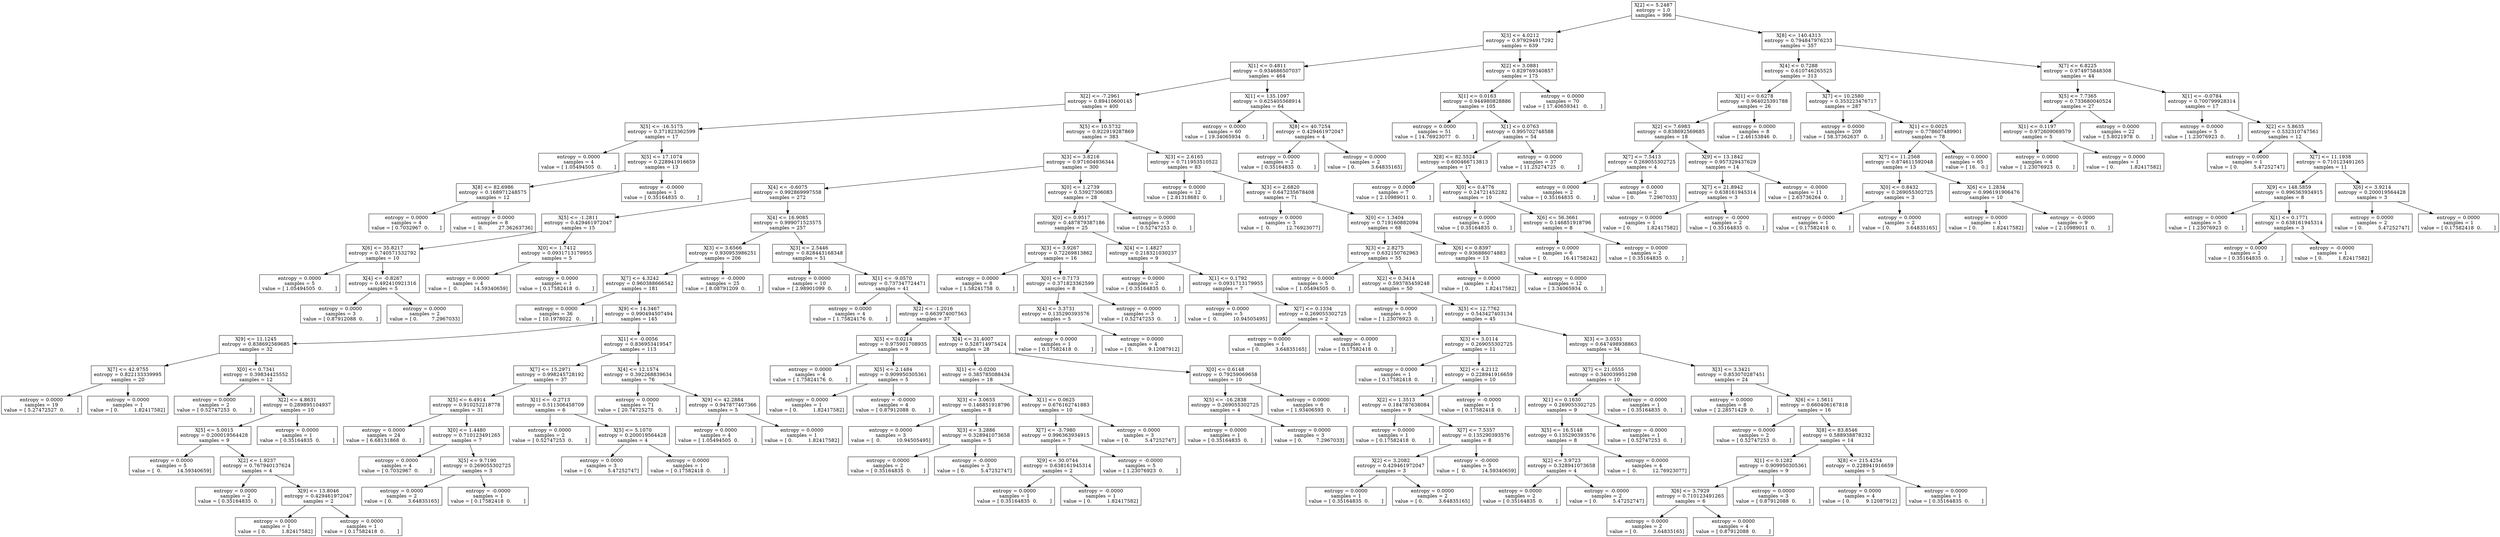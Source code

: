 digraph Tree {
0 [label="X[2] <= 5.2487\nentropy = 1.0\nsamples = 996", shape="box"] ;
1 [label="X[3] <= 4.0212\nentropy = 0.979294917292\nsamples = 639", shape="box"] ;
0 -> 1 ;
2 [label="X[1] <= 0.4811\nentropy = 0.934686507037\nsamples = 464", shape="box"] ;
1 -> 2 ;
3 [label="X[2] <= -7.2961\nentropy = 0.89410600145\nsamples = 400", shape="box"] ;
2 -> 3 ;
4 [label="X[5] <= -16.5175\nentropy = 0.371823362599\nsamples = 17", shape="box"] ;
3 -> 4 ;
5 [label="entropy = 0.0000\nsamples = 4\nvalue = [ 1.05494505  0.        ]", shape="box"] ;
4 -> 5 ;
6 [label="X[5] <= 17.1074\nentropy = 0.228941916659\nsamples = 13", shape="box"] ;
4 -> 6 ;
7 [label="X[8] <= 82.6986\nentropy = 0.168971248575\nsamples = 12", shape="box"] ;
6 -> 7 ;
8 [label="entropy = 0.0000\nsamples = 4\nvalue = [ 0.7032967  0.       ]", shape="box"] ;
7 -> 8 ;
9 [label="entropy = 0.0000\nsamples = 8\nvalue = [  0.          27.36263736]", shape="box"] ;
7 -> 9 ;
10 [label="entropy = -0.0000\nsamples = 1\nvalue = [ 0.35164835  0.        ]", shape="box"] ;
6 -> 10 ;
11 [label="X[5] <= 10.5732\nentropy = 0.922919287869\nsamples = 383", shape="box"] ;
3 -> 11 ;
12 [label="X[3] <= 3.8216\nentropy = 0.971604936344\nsamples = 300", shape="box"] ;
11 -> 12 ;
13 [label="X[4] <= -0.6075\nentropy = 0.992869997558\nsamples = 272", shape="box"] ;
12 -> 13 ;
14 [label="X[5] <= -1.2811\nentropy = 0.429461972047\nsamples = 15", shape="box"] ;
13 -> 14 ;
15 [label="X[6] <= 35.8217\nentropy = 0.740571532792\nsamples = 10", shape="box"] ;
14 -> 15 ;
16 [label="entropy = 0.0000\nsamples = 5\nvalue = [ 1.05494505  0.        ]", shape="box"] ;
15 -> 16 ;
17 [label="X[4] <= -0.8267\nentropy = 0.492410921316\nsamples = 5", shape="box"] ;
15 -> 17 ;
18 [label="entropy = 0.0000\nsamples = 3\nvalue = [ 0.87912088  0.        ]", shape="box"] ;
17 -> 18 ;
19 [label="entropy = 0.0000\nsamples = 2\nvalue = [ 0.         7.2967033]", shape="box"] ;
17 -> 19 ;
20 [label="X[0] <= 1.7412\nentropy = 0.0931713179955\nsamples = 5", shape="box"] ;
14 -> 20 ;
21 [label="entropy = 0.0000\nsamples = 4\nvalue = [  0.          14.59340659]", shape="box"] ;
20 -> 21 ;
22 [label="entropy = 0.0000\nsamples = 1\nvalue = [ 0.17582418  0.        ]", shape="box"] ;
20 -> 22 ;
23 [label="X[4] <= 16.9085\nentropy = 0.999071523575\nsamples = 257", shape="box"] ;
13 -> 23 ;
24 [label="X[3] <= 3.6566\nentropy = 0.930953986251\nsamples = 206", shape="box"] ;
23 -> 24 ;
25 [label="X[7] <= 4.3242\nentropy = 0.960388666542\nsamples = 181", shape="box"] ;
24 -> 25 ;
26 [label="entropy = 0.0000\nsamples = 36\nvalue = [ 10.1978022   0.       ]", shape="box"] ;
25 -> 26 ;
27 [label="X[9] <= 14.3467\nentropy = 0.990494507494\nsamples = 145", shape="box"] ;
25 -> 27 ;
28 [label="X[9] <= 11.1245\nentropy = 0.838692569685\nsamples = 32", shape="box"] ;
27 -> 28 ;
29 [label="X[7] <= 42.9755\nentropy = 0.822133339995\nsamples = 20", shape="box"] ;
28 -> 29 ;
30 [label="entropy = 0.0000\nsamples = 19\nvalue = [ 5.27472527  0.        ]", shape="box"] ;
29 -> 30 ;
31 [label="entropy = 0.0000\nsamples = 1\nvalue = [ 0.          1.82417582]", shape="box"] ;
29 -> 31 ;
32 [label="X[0] <= 0.7341\nentropy = 0.39834425552\nsamples = 12", shape="box"] ;
28 -> 32 ;
33 [label="entropy = 0.0000\nsamples = 2\nvalue = [ 0.52747253  0.        ]", shape="box"] ;
32 -> 33 ;
34 [label="X[2] <= 4.8631\nentropy = 0.289895104937\nsamples = 10", shape="box"] ;
32 -> 34 ;
35 [label="X[5] <= 5.0015\nentropy = 0.200019564428\nsamples = 9", shape="box"] ;
34 -> 35 ;
36 [label="entropy = 0.0000\nsamples = 5\nvalue = [  0.          14.59340659]", shape="box"] ;
35 -> 36 ;
37 [label="X[2] <= 1.9237\nentropy = 0.767940137624\nsamples = 4", shape="box"] ;
35 -> 37 ;
38 [label="entropy = 0.0000\nsamples = 2\nvalue = [ 0.35164835  0.        ]", shape="box"] ;
37 -> 38 ;
39 [label="X[9] <= 13.8046\nentropy = 0.429461972047\nsamples = 2", shape="box"] ;
37 -> 39 ;
40 [label="entropy = 0.0000\nsamples = 1\nvalue = [ 0.          1.82417582]", shape="box"] ;
39 -> 40 ;
41 [label="entropy = 0.0000\nsamples = 1\nvalue = [ 0.17582418  0.        ]", shape="box"] ;
39 -> 41 ;
42 [label="entropy = 0.0000\nsamples = 1\nvalue = [ 0.35164835  0.        ]", shape="box"] ;
34 -> 42 ;
43 [label="X[1] <= -0.0056\nentropy = 0.836953419547\nsamples = 113", shape="box"] ;
27 -> 43 ;
44 [label="X[7] <= 15.2971\nentropy = 0.998245728192\nsamples = 37", shape="box"] ;
43 -> 44 ;
45 [label="X[5] <= 6.4914\nentropy = 0.910252218778\nsamples = 31", shape="box"] ;
44 -> 45 ;
46 [label="entropy = 0.0000\nsamples = 24\nvalue = [ 6.68131868  0.        ]", shape="box"] ;
45 -> 46 ;
47 [label="X[0] <= 1.4480\nentropy = 0.710123491265\nsamples = 7", shape="box"] ;
45 -> 47 ;
48 [label="entropy = 0.0000\nsamples = 4\nvalue = [ 0.7032967  0.       ]", shape="box"] ;
47 -> 48 ;
49 [label="X[5] <= 9.7190\nentropy = 0.269055302725\nsamples = 3", shape="box"] ;
47 -> 49 ;
50 [label="entropy = 0.0000\nsamples = 2\nvalue = [ 0.          3.64835165]", shape="box"] ;
49 -> 50 ;
51 [label="entropy = -0.0000\nsamples = 1\nvalue = [ 0.17582418  0.        ]", shape="box"] ;
49 -> 51 ;
52 [label="X[1] <= -0.2713\nentropy = 0.511506458709\nsamples = 6", shape="box"] ;
44 -> 52 ;
53 [label="entropy = 0.0000\nsamples = 2\nvalue = [ 0.52747253  0.        ]", shape="box"] ;
52 -> 53 ;
54 [label="X[5] <= 5.1070\nentropy = 0.200019564428\nsamples = 4", shape="box"] ;
52 -> 54 ;
55 [label="entropy = 0.0000\nsamples = 3\nvalue = [ 0.          5.47252747]", shape="box"] ;
54 -> 55 ;
56 [label="entropy = 0.0000\nsamples = 1\nvalue = [ 0.17582418  0.        ]", shape="box"] ;
54 -> 56 ;
57 [label="X[4] <= 12.1574\nentropy = 0.392268839634\nsamples = 76", shape="box"] ;
43 -> 57 ;
58 [label="entropy = 0.0000\nsamples = 71\nvalue = [ 20.74725275   0.        ]", shape="box"] ;
57 -> 58 ;
59 [label="X[9] <= 42.2884\nentropy = 0.947877407366\nsamples = 5", shape="box"] ;
57 -> 59 ;
60 [label="entropy = 0.0000\nsamples = 4\nvalue = [ 1.05494505  0.        ]", shape="box"] ;
59 -> 60 ;
61 [label="entropy = 0.0000\nsamples = 1\nvalue = [ 0.          1.82417582]", shape="box"] ;
59 -> 61 ;
62 [label="entropy = -0.0000\nsamples = 25\nvalue = [ 8.08791209  0.        ]", shape="box"] ;
24 -> 62 ;
63 [label="X[3] <= 2.5446\nentropy = 0.828443168348\nsamples = 51", shape="box"] ;
23 -> 63 ;
64 [label="entropy = 0.0000\nsamples = 10\nvalue = [ 2.98901099  0.        ]", shape="box"] ;
63 -> 64 ;
65 [label="X[1] <= -9.0570\nentropy = 0.737347724471\nsamples = 41", shape="box"] ;
63 -> 65 ;
66 [label="entropy = 0.0000\nsamples = 4\nvalue = [ 1.75824176  0.        ]", shape="box"] ;
65 -> 66 ;
67 [label="X[2] <= -1.2016\nentropy = 0.663974007563\nsamples = 37", shape="box"] ;
65 -> 67 ;
68 [label="X[5] <= 0.0214\nentropy = 0.975901708935\nsamples = 9", shape="box"] ;
67 -> 68 ;
69 [label="entropy = 0.0000\nsamples = 4\nvalue = [ 1.75824176  0.        ]", shape="box"] ;
68 -> 69 ;
70 [label="X[5] <= 2.1484\nentropy = 0.909950305361\nsamples = 5", shape="box"] ;
68 -> 70 ;
71 [label="entropy = 0.0000\nsamples = 1\nvalue = [ 0.          1.82417582]", shape="box"] ;
70 -> 71 ;
72 [label="entropy = -0.0000\nsamples = 4\nvalue = [ 0.87912088  0.        ]", shape="box"] ;
70 -> 72 ;
73 [label="X[4] <= 31.4007\nentropy = 0.528714975424\nsamples = 28", shape="box"] ;
67 -> 73 ;
74 [label="X[1] <= -0.0200\nentropy = 0.385785088434\nsamples = 18", shape="box"] ;
73 -> 74 ;
75 [label="X[3] <= 3.0655\nentropy = 0.146851918796\nsamples = 8", shape="box"] ;
74 -> 75 ;
76 [label="entropy = 0.0000\nsamples = 3\nvalue = [  0.          10.94505495]", shape="box"] ;
75 -> 76 ;
77 [label="X[3] <= 3.2886\nentropy = 0.328941073658\nsamples = 5", shape="box"] ;
75 -> 77 ;
78 [label="entropy = 0.0000\nsamples = 2\nvalue = [ 0.35164835  0.        ]", shape="box"] ;
77 -> 78 ;
79 [label="entropy = -0.0000\nsamples = 3\nvalue = [ 0.          5.47252747]", shape="box"] ;
77 -> 79 ;
80 [label="X[1] <= 0.0625\nentropy = 0.676162741883\nsamples = 10", shape="box"] ;
74 -> 80 ;
81 [label="X[7] <= -3.7980\nentropy = 0.996363934915\nsamples = 7", shape="box"] ;
80 -> 81 ;
82 [label="X[9] <= 30.0744\nentropy = 0.638161945314\nsamples = 2", shape="box"] ;
81 -> 82 ;
83 [label="entropy = 0.0000\nsamples = 1\nvalue = [ 0.35164835  0.        ]", shape="box"] ;
82 -> 83 ;
84 [label="entropy = -0.0000\nsamples = 1\nvalue = [ 0.          1.82417582]", shape="box"] ;
82 -> 84 ;
85 [label="entropy = -0.0000\nsamples = 5\nvalue = [ 1.23076923  0.        ]", shape="box"] ;
81 -> 85 ;
86 [label="entropy = 0.0000\nsamples = 3\nvalue = [ 0.          5.47252747]", shape="box"] ;
80 -> 86 ;
87 [label="X[0] <= 0.6148\nentropy = 0.79259069658\nsamples = 10", shape="box"] ;
73 -> 87 ;
88 [label="X[5] <= -16.2838\nentropy = 0.269055302725\nsamples = 4", shape="box"] ;
87 -> 88 ;
89 [label="entropy = 0.0000\nsamples = 1\nvalue = [ 0.35164835  0.        ]", shape="box"] ;
88 -> 89 ;
90 [label="entropy = 0.0000\nsamples = 3\nvalue = [ 0.         7.2967033]", shape="box"] ;
88 -> 90 ;
91 [label="entropy = 0.0000\nsamples = 6\nvalue = [ 1.93406593  0.        ]", shape="box"] ;
87 -> 91 ;
92 [label="X[0] <= 1.2739\nentropy = 0.53927306083\nsamples = 28", shape="box"] ;
12 -> 92 ;
93 [label="X[0] <= 0.9517\nentropy = 0.487879387186\nsamples = 25", shape="box"] ;
92 -> 93 ;
94 [label="X[3] <= 3.9267\nentropy = 0.72269813862\nsamples = 16", shape="box"] ;
93 -> 94 ;
95 [label="entropy = 0.0000\nsamples = 8\nvalue = [ 1.58241758  0.        ]", shape="box"] ;
94 -> 95 ;
96 [label="X[0] <= 0.7173\nentropy = 0.371823362599\nsamples = 8", shape="box"] ;
94 -> 96 ;
97 [label="X[4] <= 3.3731\nentropy = 0.135290393576\nsamples = 5", shape="box"] ;
96 -> 97 ;
98 [label="entropy = 0.0000\nsamples = 1\nvalue = [ 0.17582418  0.        ]", shape="box"] ;
97 -> 98 ;
99 [label="entropy = 0.0000\nsamples = 4\nvalue = [ 0.          9.12087912]", shape="box"] ;
97 -> 99 ;
100 [label="entropy = -0.0000\nsamples = 3\nvalue = [ 0.52747253  0.        ]", shape="box"] ;
96 -> 100 ;
101 [label="X[4] <= 1.4827\nentropy = 0.218321030237\nsamples = 9", shape="box"] ;
93 -> 101 ;
102 [label="entropy = 0.0000\nsamples = 2\nvalue = [ 0.35164835  0.        ]", shape="box"] ;
101 -> 102 ;
103 [label="X[1] <= 0.1792\nentropy = 0.0931713179955\nsamples = 7", shape="box"] ;
101 -> 103 ;
104 [label="entropy = 0.0000\nsamples = 5\nvalue = [  0.          10.94505495]", shape="box"] ;
103 -> 104 ;
105 [label="X[7] <= 0.1334\nentropy = 0.269055302725\nsamples = 2", shape="box"] ;
103 -> 105 ;
106 [label="entropy = 0.0000\nsamples = 1\nvalue = [ 0.          3.64835165]", shape="box"] ;
105 -> 106 ;
107 [label="entropy = -0.0000\nsamples = 1\nvalue = [ 0.17582418  0.        ]", shape="box"] ;
105 -> 107 ;
108 [label="entropy = 0.0000\nsamples = 3\nvalue = [ 0.52747253  0.        ]", shape="box"] ;
92 -> 108 ;
109 [label="X[3] <= 2.6165\nentropy = 0.711953510522\nsamples = 83", shape="box"] ;
11 -> 109 ;
110 [label="entropy = 0.0000\nsamples = 12\nvalue = [ 2.81318681  0.        ]", shape="box"] ;
109 -> 110 ;
111 [label="X[3] <= 2.6820\nentropy = 0.647235678408\nsamples = 71", shape="box"] ;
109 -> 111 ;
112 [label="entropy = 0.0000\nsamples = 3\nvalue = [  0.          12.76923077]", shape="box"] ;
111 -> 112 ;
113 [label="X[0] <= 1.3404\nentropy = 0.719160882094\nsamples = 68", shape="box"] ;
111 -> 113 ;
114 [label="X[3] <= 2.8275\nentropy = 0.632150762963\nsamples = 55", shape="box"] ;
113 -> 114 ;
115 [label="entropy = 0.0000\nsamples = 5\nvalue = [ 1.05494505  0.        ]", shape="box"] ;
114 -> 115 ;
116 [label="X[2] <= 0.3414\nentropy = 0.593785459248\nsamples = 50", shape="box"] ;
114 -> 116 ;
117 [label="entropy = 0.0000\nsamples = 5\nvalue = [ 1.23076923  0.        ]", shape="box"] ;
116 -> 117 ;
118 [label="X[5] <= 12.7762\nentropy = 0.543427403134\nsamples = 45", shape="box"] ;
116 -> 118 ;
119 [label="X[3] <= 3.0114\nentropy = 0.269055302725\nsamples = 11", shape="box"] ;
118 -> 119 ;
120 [label="entropy = 0.0000\nsamples = 1\nvalue = [ 0.17582418  0.        ]", shape="box"] ;
119 -> 120 ;
121 [label="X[2] <= 4.2112\nentropy = 0.228941916659\nsamples = 10", shape="box"] ;
119 -> 121 ;
122 [label="X[2] <= 1.3513\nentropy = 0.184787638084\nsamples = 9", shape="box"] ;
121 -> 122 ;
123 [label="entropy = 0.0000\nsamples = 1\nvalue = [ 0.17582418  0.        ]", shape="box"] ;
122 -> 123 ;
124 [label="X[7] <= 7.5357\nentropy = 0.135290393576\nsamples = 8", shape="box"] ;
122 -> 124 ;
125 [label="X[2] <= 3.2082\nentropy = 0.429461972047\nsamples = 3", shape="box"] ;
124 -> 125 ;
126 [label="entropy = 0.0000\nsamples = 1\nvalue = [ 0.35164835  0.        ]", shape="box"] ;
125 -> 126 ;
127 [label="entropy = 0.0000\nsamples = 2\nvalue = [ 0.          3.64835165]", shape="box"] ;
125 -> 127 ;
128 [label="entropy = -0.0000\nsamples = 5\nvalue = [  0.          14.59340659]", shape="box"] ;
124 -> 128 ;
129 [label="entropy = -0.0000\nsamples = 1\nvalue = [ 0.17582418  0.        ]", shape="box"] ;
121 -> 129 ;
130 [label="X[3] <= 3.0551\nentropy = 0.647498938863\nsamples = 34", shape="box"] ;
118 -> 130 ;
131 [label="X[7] <= 21.0555\nentropy = 0.340039951298\nsamples = 10", shape="box"] ;
130 -> 131 ;
132 [label="X[1] <= 0.1630\nentropy = 0.269055302725\nsamples = 9", shape="box"] ;
131 -> 132 ;
133 [label="X[5] <= 16.5148\nentropy = 0.135290393576\nsamples = 8", shape="box"] ;
132 -> 133 ;
134 [label="X[2] <= 3.9723\nentropy = 0.328941073658\nsamples = 4", shape="box"] ;
133 -> 134 ;
135 [label="entropy = 0.0000\nsamples = 2\nvalue = [ 0.35164835  0.        ]", shape="box"] ;
134 -> 135 ;
136 [label="entropy = -0.0000\nsamples = 2\nvalue = [ 0.          5.47252747]", shape="box"] ;
134 -> 136 ;
137 [label="entropy = 0.0000\nsamples = 4\nvalue = [  0.          12.76923077]", shape="box"] ;
133 -> 137 ;
138 [label="entropy = -0.0000\nsamples = 1\nvalue = [ 0.52747253  0.        ]", shape="box"] ;
132 -> 138 ;
139 [label="entropy = -0.0000\nsamples = 1\nvalue = [ 0.35164835  0.        ]", shape="box"] ;
131 -> 139 ;
140 [label="X[3] <= 3.3421\nentropy = 0.853070287451\nsamples = 24", shape="box"] ;
130 -> 140 ;
141 [label="entropy = 0.0000\nsamples = 8\nvalue = [ 2.28571429  0.        ]", shape="box"] ;
140 -> 141 ;
142 [label="X[6] <= 1.5611\nentropy = 0.660406167818\nsamples = 16", shape="box"] ;
140 -> 142 ;
143 [label="entropy = 0.0000\nsamples = 2\nvalue = [ 0.52747253  0.        ]", shape="box"] ;
142 -> 143 ;
144 [label="X[8] <= 83.8546\nentropy = 0.588938878232\nsamples = 14", shape="box"] ;
142 -> 144 ;
145 [label="X[1] <= 0.1282\nentropy = 0.909950305361\nsamples = 9", shape="box"] ;
144 -> 145 ;
146 [label="X[6] <= 3.7929\nentropy = 0.710123491265\nsamples = 6", shape="box"] ;
145 -> 146 ;
147 [label="entropy = 0.0000\nsamples = 2\nvalue = [ 0.          3.64835165]", shape="box"] ;
146 -> 147 ;
148 [label="entropy = 0.0000\nsamples = 4\nvalue = [ 0.87912088  0.        ]", shape="box"] ;
146 -> 148 ;
149 [label="entropy = 0.0000\nsamples = 3\nvalue = [ 0.87912088  0.        ]", shape="box"] ;
145 -> 149 ;
150 [label="X[8] <= 215.4254\nentropy = 0.228941916659\nsamples = 5", shape="box"] ;
144 -> 150 ;
151 [label="entropy = 0.0000\nsamples = 4\nvalue = [ 0.          9.12087912]", shape="box"] ;
150 -> 151 ;
152 [label="entropy = 0.0000\nsamples = 1\nvalue = [ 0.35164835  0.        ]", shape="box"] ;
150 -> 152 ;
153 [label="X[6] <= 0.8397\nentropy = 0.936886074883\nsamples = 13", shape="box"] ;
113 -> 153 ;
154 [label="entropy = 0.0000\nsamples = 1\nvalue = [ 0.          1.82417582]", shape="box"] ;
153 -> 154 ;
155 [label="entropy = 0.0000\nsamples = 12\nvalue = [ 3.34065934  0.        ]", shape="box"] ;
153 -> 155 ;
156 [label="X[1] <= 135.1097\nentropy = 0.625405568914\nsamples = 64", shape="box"] ;
2 -> 156 ;
157 [label="entropy = 0.0000\nsamples = 60\nvalue = [ 19.34065934   0.        ]", shape="box"] ;
156 -> 157 ;
158 [label="X[8] <= 40.7254\nentropy = 0.429461972047\nsamples = 4", shape="box"] ;
156 -> 158 ;
159 [label="entropy = 0.0000\nsamples = 2\nvalue = [ 0.35164835  0.        ]", shape="box"] ;
158 -> 159 ;
160 [label="entropy = 0.0000\nsamples = 2\nvalue = [ 0.          3.64835165]", shape="box"] ;
158 -> 160 ;
161 [label="X[2] <= 3.0881\nentropy = 0.829769340857\nsamples = 175", shape="box"] ;
1 -> 161 ;
162 [label="X[1] <= 0.0163\nentropy = 0.944980828886\nsamples = 105", shape="box"] ;
161 -> 162 ;
163 [label="entropy = 0.0000\nsamples = 51\nvalue = [ 14.76923077   0.        ]", shape="box"] ;
162 -> 163 ;
164 [label="X[1] <= 0.0763\nentropy = 0.995702748588\nsamples = 54", shape="box"] ;
162 -> 164 ;
165 [label="X[8] <= 82.5524\nentropy = 0.600466713813\nsamples = 17", shape="box"] ;
164 -> 165 ;
166 [label="entropy = 0.0000\nsamples = 7\nvalue = [ 2.10989011  0.        ]", shape="box"] ;
165 -> 166 ;
167 [label="X[0] <= 0.4776\nentropy = 0.24721452282\nsamples = 10", shape="box"] ;
165 -> 167 ;
168 [label="entropy = 0.0000\nsamples = 2\nvalue = [ 0.35164835  0.        ]", shape="box"] ;
167 -> 168 ;
169 [label="X[6] <= 56.3661\nentropy = 0.146851918796\nsamples = 8", shape="box"] ;
167 -> 169 ;
170 [label="entropy = 0.0000\nsamples = 6\nvalue = [  0.          16.41758242]", shape="box"] ;
169 -> 170 ;
171 [label="entropy = 0.0000\nsamples = 2\nvalue = [ 0.35164835  0.        ]", shape="box"] ;
169 -> 171 ;
172 [label="entropy = -0.0000\nsamples = 37\nvalue = [ 11.25274725   0.        ]", shape="box"] ;
164 -> 172 ;
173 [label="entropy = 0.0000\nsamples = 70\nvalue = [ 17.40659341   0.        ]", shape="box"] ;
161 -> 173 ;
174 [label="X[8] <= 140.4313\nentropy = 0.794847976233\nsamples = 357", shape="box"] ;
0 -> 174 ;
175 [label="X[4] <= 0.7288\nentropy = 0.610746265525\nsamples = 313", shape="box"] ;
174 -> 175 ;
176 [label="X[1] <= 0.6278\nentropy = 0.964025391788\nsamples = 26", shape="box"] ;
175 -> 176 ;
177 [label="X[2] <= 7.6983\nentropy = 0.838692569685\nsamples = 18", shape="box"] ;
176 -> 177 ;
178 [label="X[7] <= 7.5413\nentropy = 0.269055302725\nsamples = 4", shape="box"] ;
177 -> 178 ;
179 [label="entropy = 0.0000\nsamples = 2\nvalue = [ 0.35164835  0.        ]", shape="box"] ;
178 -> 179 ;
180 [label="entropy = 0.0000\nsamples = 2\nvalue = [ 0.         7.2967033]", shape="box"] ;
178 -> 180 ;
181 [label="X[9] <= 13.1842\nentropy = 0.957329437629\nsamples = 14", shape="box"] ;
177 -> 181 ;
182 [label="X[7] <= 21.8942\nentropy = 0.638161945314\nsamples = 3", shape="box"] ;
181 -> 182 ;
183 [label="entropy = 0.0000\nsamples = 1\nvalue = [ 0.          1.82417582]", shape="box"] ;
182 -> 183 ;
184 [label="entropy = -0.0000\nsamples = 2\nvalue = [ 0.35164835  0.        ]", shape="box"] ;
182 -> 184 ;
185 [label="entropy = -0.0000\nsamples = 11\nvalue = [ 2.63736264  0.        ]", shape="box"] ;
181 -> 185 ;
186 [label="entropy = 0.0000\nsamples = 8\nvalue = [ 2.46153846  0.        ]", shape="box"] ;
176 -> 186 ;
187 [label="X[7] <= 10.2580\nentropy = 0.353223476717\nsamples = 287", shape="box"] ;
175 -> 187 ;
188 [label="entropy = 0.0000\nsamples = 209\nvalue = [ 58.37362637   0.        ]", shape="box"] ;
187 -> 188 ;
189 [label="X[1] <= 0.0025\nentropy = 0.778607489901\nsamples = 78", shape="box"] ;
187 -> 189 ;
190 [label="X[7] <= 11.2568\nentropy = 0.874611592048\nsamples = 13", shape="box"] ;
189 -> 190 ;
191 [label="X[0] <= 0.8432\nentropy = 0.269055302725\nsamples = 3", shape="box"] ;
190 -> 191 ;
192 [label="entropy = 0.0000\nsamples = 1\nvalue = [ 0.17582418  0.        ]", shape="box"] ;
191 -> 192 ;
193 [label="entropy = 0.0000\nsamples = 2\nvalue = [ 0.          3.64835165]", shape="box"] ;
191 -> 193 ;
194 [label="X[6] <= 1.2834\nentropy = 0.996191906476\nsamples = 10", shape="box"] ;
190 -> 194 ;
195 [label="entropy = 0.0000\nsamples = 1\nvalue = [ 0.          1.82417582]", shape="box"] ;
194 -> 195 ;
196 [label="entropy = -0.0000\nsamples = 9\nvalue = [ 2.10989011  0.        ]", shape="box"] ;
194 -> 196 ;
197 [label="entropy = 0.0000\nsamples = 65\nvalue = [ 16.   0.]", shape="box"] ;
189 -> 197 ;
198 [label="X[7] <= 6.8225\nentropy = 0.974975848308\nsamples = 44", shape="box"] ;
174 -> 198 ;
199 [label="X[5] <= 7.7365\nentropy = 0.733680040524\nsamples = 27", shape="box"] ;
198 -> 199 ;
200 [label="X[1] <= 0.1197\nentropy = 0.972609069579\nsamples = 5", shape="box"] ;
199 -> 200 ;
201 [label="entropy = 0.0000\nsamples = 4\nvalue = [ 1.23076923  0.        ]", shape="box"] ;
200 -> 201 ;
202 [label="entropy = 0.0000\nsamples = 1\nvalue = [ 0.          1.82417582]", shape="box"] ;
200 -> 202 ;
203 [label="entropy = 0.0000\nsamples = 22\nvalue = [ 5.8021978  0.       ]", shape="box"] ;
199 -> 203 ;
204 [label="X[1] <= -0.0784\nentropy = 0.700799928314\nsamples = 17", shape="box"] ;
198 -> 204 ;
205 [label="entropy = 0.0000\nsamples = 5\nvalue = [ 1.23076923  0.        ]", shape="box"] ;
204 -> 205 ;
206 [label="X[2] <= 5.8635\nentropy = 0.532310747561\nsamples = 12", shape="box"] ;
204 -> 206 ;
207 [label="entropy = 0.0000\nsamples = 1\nvalue = [ 0.          5.47252747]", shape="box"] ;
206 -> 207 ;
208 [label="X[7] <= 11.1938\nentropy = 0.710123491265\nsamples = 11", shape="box"] ;
206 -> 208 ;
209 [label="X[9] <= 148.5859\nentropy = 0.996363934915\nsamples = 8", shape="box"] ;
208 -> 209 ;
210 [label="entropy = 0.0000\nsamples = 5\nvalue = [ 1.23076923  0.        ]", shape="box"] ;
209 -> 210 ;
211 [label="X[1] <= 0.1771\nentropy = 0.638161945314\nsamples = 3", shape="box"] ;
209 -> 211 ;
212 [label="entropy = 0.0000\nsamples = 2\nvalue = [ 0.35164835  0.        ]", shape="box"] ;
211 -> 212 ;
213 [label="entropy = -0.0000\nsamples = 1\nvalue = [ 0.          1.82417582]", shape="box"] ;
211 -> 213 ;
214 [label="X[6] <= 3.9214\nentropy = 0.200019564428\nsamples = 3", shape="box"] ;
208 -> 214 ;
215 [label="entropy = 0.0000\nsamples = 2\nvalue = [ 0.          5.47252747]", shape="box"] ;
214 -> 215 ;
216 [label="entropy = 0.0000\nsamples = 1\nvalue = [ 0.17582418  0.        ]", shape="box"] ;
214 -> 216 ;
}